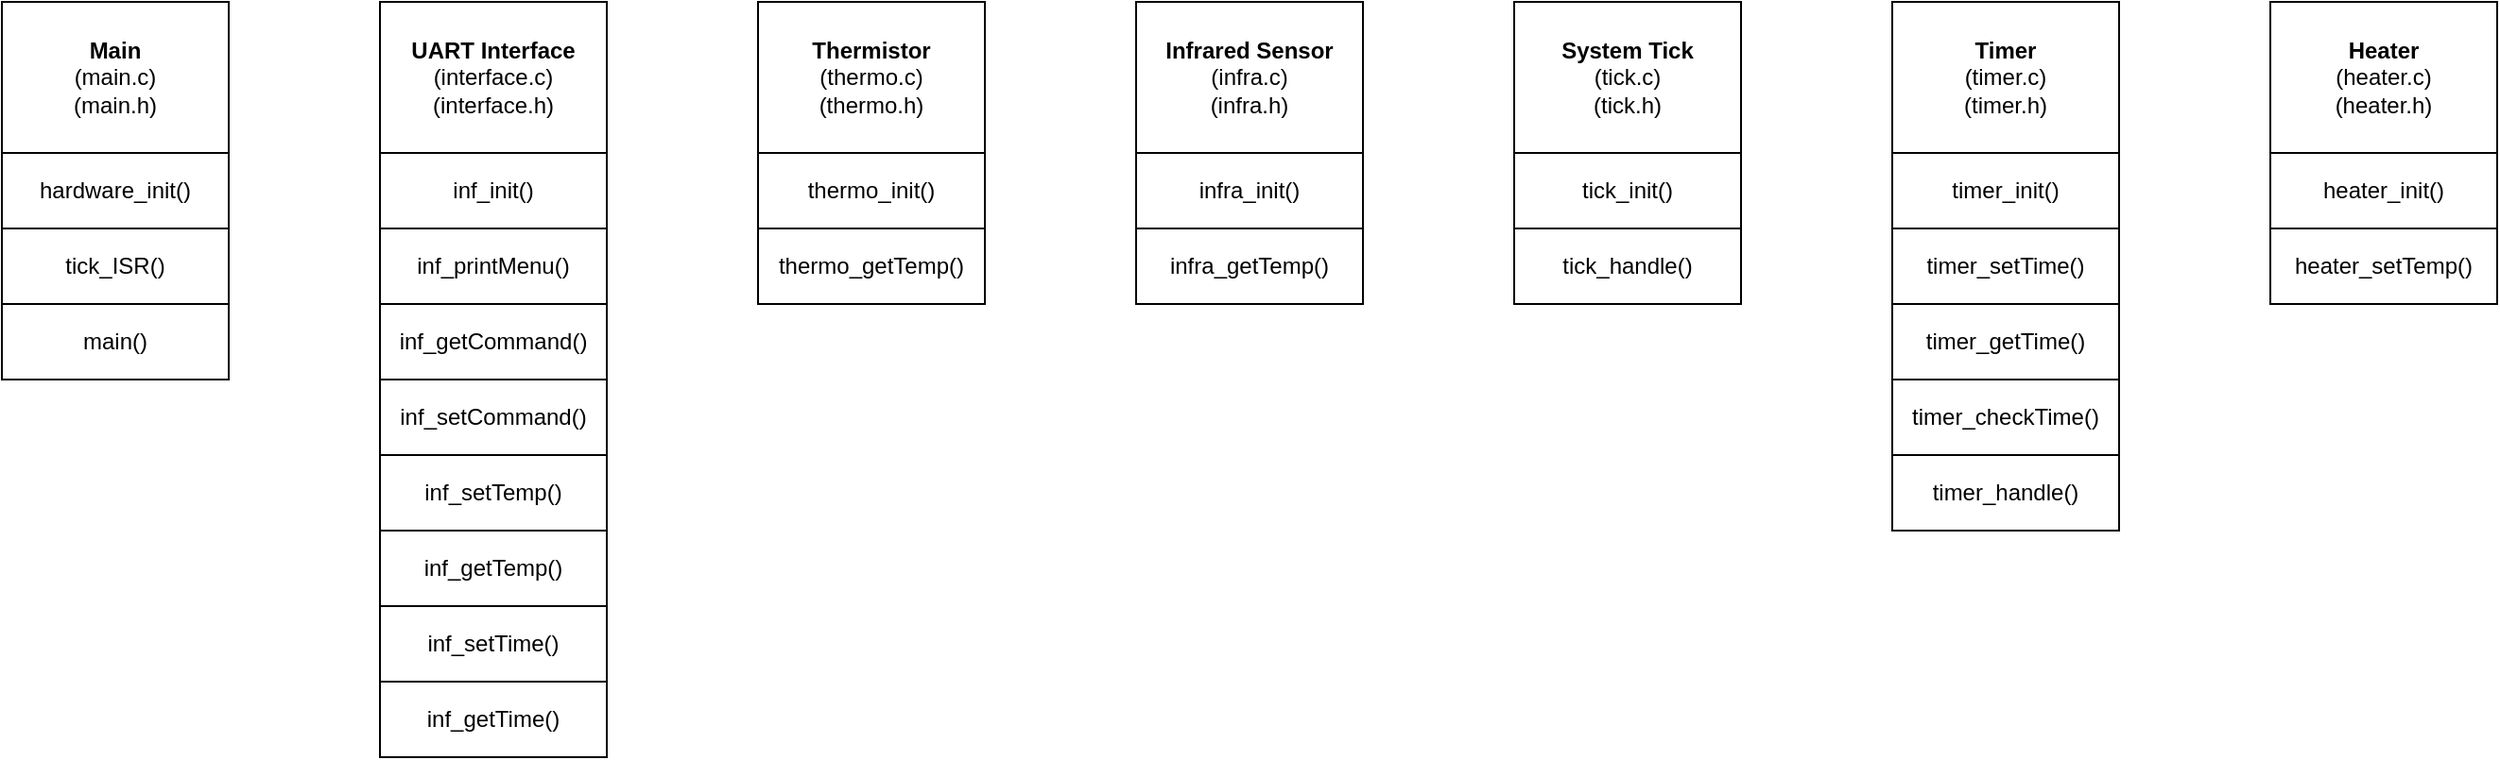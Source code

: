 <mxfile version="24.7.8">
  <diagram name="Page-1" id="LPT-VXJMkO-i87ZpgcVu">
    <mxGraphModel dx="875" dy="518" grid="1" gridSize="10" guides="1" tooltips="1" connect="1" arrows="1" fold="1" page="1" pageScale="1" pageWidth="850" pageHeight="1100" math="0" shadow="0">
      <root>
        <mxCell id="0" />
        <mxCell id="1" parent="0" />
        <mxCell id="wpgfziIOmSFsvqhEl-EZ-4" value="&lt;div&gt;&lt;b&gt;Thermistor&lt;/b&gt;&lt;/div&gt;(thermo.c)&lt;br&gt;(thermo.h)" style="rounded=0;whiteSpace=wrap;html=1;" vertex="1" parent="1">
          <mxGeometry x="480" y="160" width="120" height="80" as="geometry" />
        </mxCell>
        <mxCell id="wpgfziIOmSFsvqhEl-EZ-5" value="thermo_init()" style="rounded=0;whiteSpace=wrap;html=1;" vertex="1" parent="1">
          <mxGeometry x="480" y="240" width="120" height="40" as="geometry" />
        </mxCell>
        <mxCell id="wpgfziIOmSFsvqhEl-EZ-6" value="thermo_getTemp()" style="rounded=0;whiteSpace=wrap;html=1;" vertex="1" parent="1">
          <mxGeometry x="480" y="280" width="120" height="40" as="geometry" />
        </mxCell>
        <mxCell id="wpgfziIOmSFsvqhEl-EZ-7" value="&lt;div&gt;&lt;b&gt;Infrared Sensor&lt;/b&gt;&lt;/div&gt;(infra.c)&lt;br&gt;(infra.h)" style="rounded=0;whiteSpace=wrap;html=1;" vertex="1" parent="1">
          <mxGeometry x="680" y="160" width="120" height="80" as="geometry" />
        </mxCell>
        <mxCell id="wpgfziIOmSFsvqhEl-EZ-8" value="infra_init()" style="rounded=0;whiteSpace=wrap;html=1;" vertex="1" parent="1">
          <mxGeometry x="680" y="240" width="120" height="40" as="geometry" />
        </mxCell>
        <mxCell id="wpgfziIOmSFsvqhEl-EZ-9" value="infra_getTemp()" style="rounded=0;whiteSpace=wrap;html=1;" vertex="1" parent="1">
          <mxGeometry x="680" y="280" width="120" height="40" as="geometry" />
        </mxCell>
        <mxCell id="wpgfziIOmSFsvqhEl-EZ-13" value="&lt;div&gt;&lt;b&gt;UART Interface&lt;/b&gt;&lt;/div&gt;(interface.c)&lt;br&gt;(interface.h)" style="rounded=0;whiteSpace=wrap;html=1;" vertex="1" parent="1">
          <mxGeometry x="280" y="160" width="120" height="80" as="geometry" />
        </mxCell>
        <mxCell id="wpgfziIOmSFsvqhEl-EZ-14" value="inf_init()" style="rounded=0;whiteSpace=wrap;html=1;" vertex="1" parent="1">
          <mxGeometry x="280" y="240" width="120" height="40" as="geometry" />
        </mxCell>
        <mxCell id="wpgfziIOmSFsvqhEl-EZ-15" value="inf_setTemp()" style="rounded=0;whiteSpace=wrap;html=1;" vertex="1" parent="1">
          <mxGeometry x="280" y="400" width="120" height="40" as="geometry" />
        </mxCell>
        <mxCell id="wpgfziIOmSFsvqhEl-EZ-16" value="inf_getTemp()" style="rounded=0;whiteSpace=wrap;html=1;" vertex="1" parent="1">
          <mxGeometry x="280" y="440" width="120" height="40" as="geometry" />
        </mxCell>
        <mxCell id="wpgfziIOmSFsvqhEl-EZ-17" value="inf_setTime()" style="rounded=0;whiteSpace=wrap;html=1;" vertex="1" parent="1">
          <mxGeometry x="280" y="480" width="120" height="40" as="geometry" />
        </mxCell>
        <mxCell id="wpgfziIOmSFsvqhEl-EZ-18" value="inf_getTime()" style="rounded=0;whiteSpace=wrap;html=1;" vertex="1" parent="1">
          <mxGeometry x="280" y="520" width="120" height="40" as="geometry" />
        </mxCell>
        <mxCell id="wpgfziIOmSFsvqhEl-EZ-19" value="inf_getCommand()" style="rounded=0;whiteSpace=wrap;html=1;" vertex="1" parent="1">
          <mxGeometry x="280" y="320" width="120" height="40" as="geometry" />
        </mxCell>
        <mxCell id="wpgfziIOmSFsvqhEl-EZ-20" value="inf_setCommand()" style="rounded=0;whiteSpace=wrap;html=1;" vertex="1" parent="1">
          <mxGeometry x="280" y="360" width="120" height="40" as="geometry" />
        </mxCell>
        <mxCell id="wpgfziIOmSFsvqhEl-EZ-21" value="inf_printMenu()" style="rounded=0;whiteSpace=wrap;html=1;" vertex="1" parent="1">
          <mxGeometry x="280" y="280" width="120" height="40" as="geometry" />
        </mxCell>
        <mxCell id="wpgfziIOmSFsvqhEl-EZ-22" value="&lt;div&gt;&lt;b&gt;Timer&lt;/b&gt;&lt;/div&gt;(timer.c)&lt;br&gt;(timer.h)" style="rounded=0;whiteSpace=wrap;html=1;" vertex="1" parent="1">
          <mxGeometry x="1080" y="160" width="120" height="80" as="geometry" />
        </mxCell>
        <mxCell id="wpgfziIOmSFsvqhEl-EZ-23" value="timer_init()" style="rounded=0;whiteSpace=wrap;html=1;" vertex="1" parent="1">
          <mxGeometry x="1080" y="240" width="120" height="40" as="geometry" />
        </mxCell>
        <mxCell id="wpgfziIOmSFsvqhEl-EZ-24" value="timer_setTime()" style="rounded=0;whiteSpace=wrap;html=1;" vertex="1" parent="1">
          <mxGeometry x="1080" y="280" width="120" height="40" as="geometry" />
        </mxCell>
        <mxCell id="wpgfziIOmSFsvqhEl-EZ-25" value="timer_getTime()" style="rounded=0;whiteSpace=wrap;html=1;" vertex="1" parent="1">
          <mxGeometry x="1080" y="320" width="120" height="40" as="geometry" />
        </mxCell>
        <mxCell id="wpgfziIOmSFsvqhEl-EZ-26" value="&lt;div&gt;&lt;b&gt;Heater&lt;/b&gt;&lt;/div&gt;(heater.c)&lt;br&gt;(heater.h)" style="rounded=0;whiteSpace=wrap;html=1;" vertex="1" parent="1">
          <mxGeometry x="1280" y="160" width="120" height="80" as="geometry" />
        </mxCell>
        <mxCell id="wpgfziIOmSFsvqhEl-EZ-27" value="heater_init()" style="rounded=0;whiteSpace=wrap;html=1;" vertex="1" parent="1">
          <mxGeometry x="1280" y="240" width="120" height="40" as="geometry" />
        </mxCell>
        <mxCell id="wpgfziIOmSFsvqhEl-EZ-28" value="heater_setTemp()" style="rounded=0;whiteSpace=wrap;html=1;" vertex="1" parent="1">
          <mxGeometry x="1280" y="280" width="120" height="40" as="geometry" />
        </mxCell>
        <mxCell id="wpgfziIOmSFsvqhEl-EZ-30" value="&lt;div&gt;&lt;b&gt;Main&lt;/b&gt;&lt;/div&gt;(main.c)&lt;br&gt;(main.h)" style="rounded=0;whiteSpace=wrap;html=1;" vertex="1" parent="1">
          <mxGeometry x="80" y="160" width="120" height="80" as="geometry" />
        </mxCell>
        <mxCell id="wpgfziIOmSFsvqhEl-EZ-31" value="hardware_init()" style="rounded=0;whiteSpace=wrap;html=1;" vertex="1" parent="1">
          <mxGeometry x="80" y="240" width="120" height="40" as="geometry" />
        </mxCell>
        <mxCell id="wpgfziIOmSFsvqhEl-EZ-35" value="main()" style="rounded=0;whiteSpace=wrap;html=1;" vertex="1" parent="1">
          <mxGeometry x="80" y="320" width="120" height="40" as="geometry" />
        </mxCell>
        <mxCell id="wpgfziIOmSFsvqhEl-EZ-36" value="tick_ISR()" style="rounded=0;whiteSpace=wrap;html=1;" vertex="1" parent="1">
          <mxGeometry x="80" y="280" width="120" height="40" as="geometry" />
        </mxCell>
        <mxCell id="wpgfziIOmSFsvqhEl-EZ-37" value="timer_checkTime()" style="rounded=0;whiteSpace=wrap;html=1;" vertex="1" parent="1">
          <mxGeometry x="1080" y="360" width="120" height="40" as="geometry" />
        </mxCell>
        <mxCell id="wpgfziIOmSFsvqhEl-EZ-38" value="&lt;div&gt;&lt;b&gt;System Tick&lt;/b&gt;&lt;/div&gt;(tick.c)&lt;br&gt;(tick.h)" style="rounded=0;whiteSpace=wrap;html=1;" vertex="1" parent="1">
          <mxGeometry x="880" y="160" width="120" height="80" as="geometry" />
        </mxCell>
        <mxCell id="wpgfziIOmSFsvqhEl-EZ-39" value="tick_init()" style="rounded=0;whiteSpace=wrap;html=1;" vertex="1" parent="1">
          <mxGeometry x="880" y="240" width="120" height="40" as="geometry" />
        </mxCell>
        <mxCell id="wpgfziIOmSFsvqhEl-EZ-43" value="tick_handle()" style="rounded=0;whiteSpace=wrap;html=1;" vertex="1" parent="1">
          <mxGeometry x="880" y="280" width="120" height="40" as="geometry" />
        </mxCell>
        <mxCell id="wpgfziIOmSFsvqhEl-EZ-44" value="timer_handle()" style="rounded=0;whiteSpace=wrap;html=1;" vertex="1" parent="1">
          <mxGeometry x="1080" y="400" width="120" height="40" as="geometry" />
        </mxCell>
      </root>
    </mxGraphModel>
  </diagram>
</mxfile>
